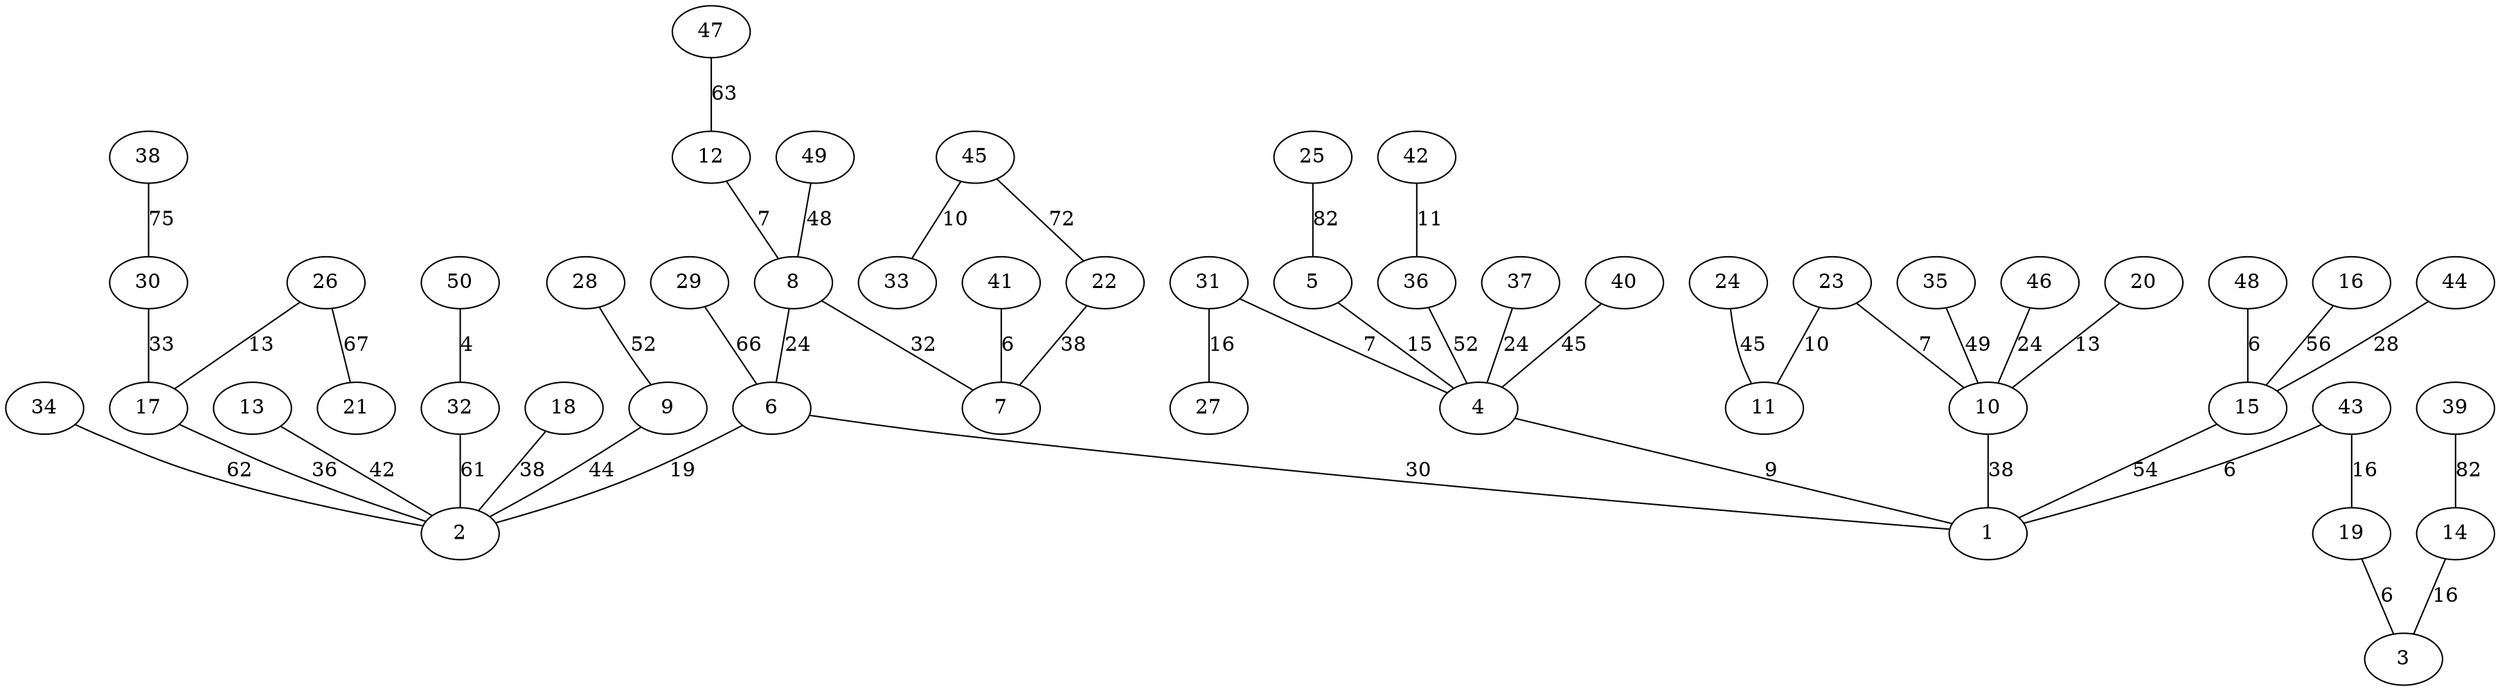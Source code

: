 graph MST {
    "1";
    "2";
    "3";
    "4";
    "5";
    "6";
    "7";
    "8";
    "9";
    "10";
    "11";
    "12";
    "13";
    "14";
    "15";
    "16";
    "17";
    "18";
    "19";
    "20";
    "21";
    "22";
    "23";
    "24";
    "25";
    "26";
    "27";
    "28";
    "29";
    "30";
    "31";
    "32";
    "33";
    "34";
    "35";
    "36";
    "37";
    "38";
    "39";
    "40";
    "41";
    "42";
    "43";
    "44";
    "45";
    "46";
    "47";
    "48";
    "49";
    "50";
    "50" -- "32" [label="4"];
    "19" -- "3" [label="6"];
    "41" -- "7" [label="6"];
    "43" -- "1" [label="6"];
    "48" -- "15" [label="6"];
    "12" -- "8" [label="7"];
    "23" -- "10" [label="7"];
    "31" -- "4" [label="7"];
    "4" -- "1" [label="9"];
    "23" -- "11" [label="10"];
    "45" -- "33" [label="10"];
    "42" -- "36" [label="11"];
    "20" -- "10" [label="13"];
    "26" -- "17" [label="13"];
    "5" -- "4" [label="15"];
    "14" -- "3" [label="16"];
    "31" -- "27" [label="16"];
    "43" -- "19" [label="16"];
    "6" -- "2" [label="19"];
    "8" -- "6" [label="24"];
    "37" -- "4" [label="24"];
    "46" -- "10" [label="24"];
    "44" -- "15" [label="28"];
    "6" -- "1" [label="30"];
    "8" -- "7" [label="32"];
    "30" -- "17" [label="33"];
    "17" -- "2" [label="36"];
    "10" -- "1" [label="38"];
    "18" -- "2" [label="38"];
    "22" -- "7" [label="38"];
    "13" -- "2" [label="42"];
    "9" -- "2" [label="44"];
    "24" -- "11" [label="45"];
    "40" -- "4" [label="45"];
    "49" -- "8" [label="48"];
    "35" -- "10" [label="49"];
    "28" -- "9" [label="52"];
    "36" -- "4" [label="52"];
    "15" -- "1" [label="54"];
    "16" -- "15" [label="56"];
    "32" -- "2" [label="61"];
    "34" -- "2" [label="62"];
    "47" -- "12" [label="63"];
    "29" -- "6" [label="66"];
    "26" -- "21" [label="67"];
    "45" -- "22" [label="72"];
    "38" -- "30" [label="75"];
    "25" -- "5" [label="82"];
    "39" -- "14" [label="82"];
}
